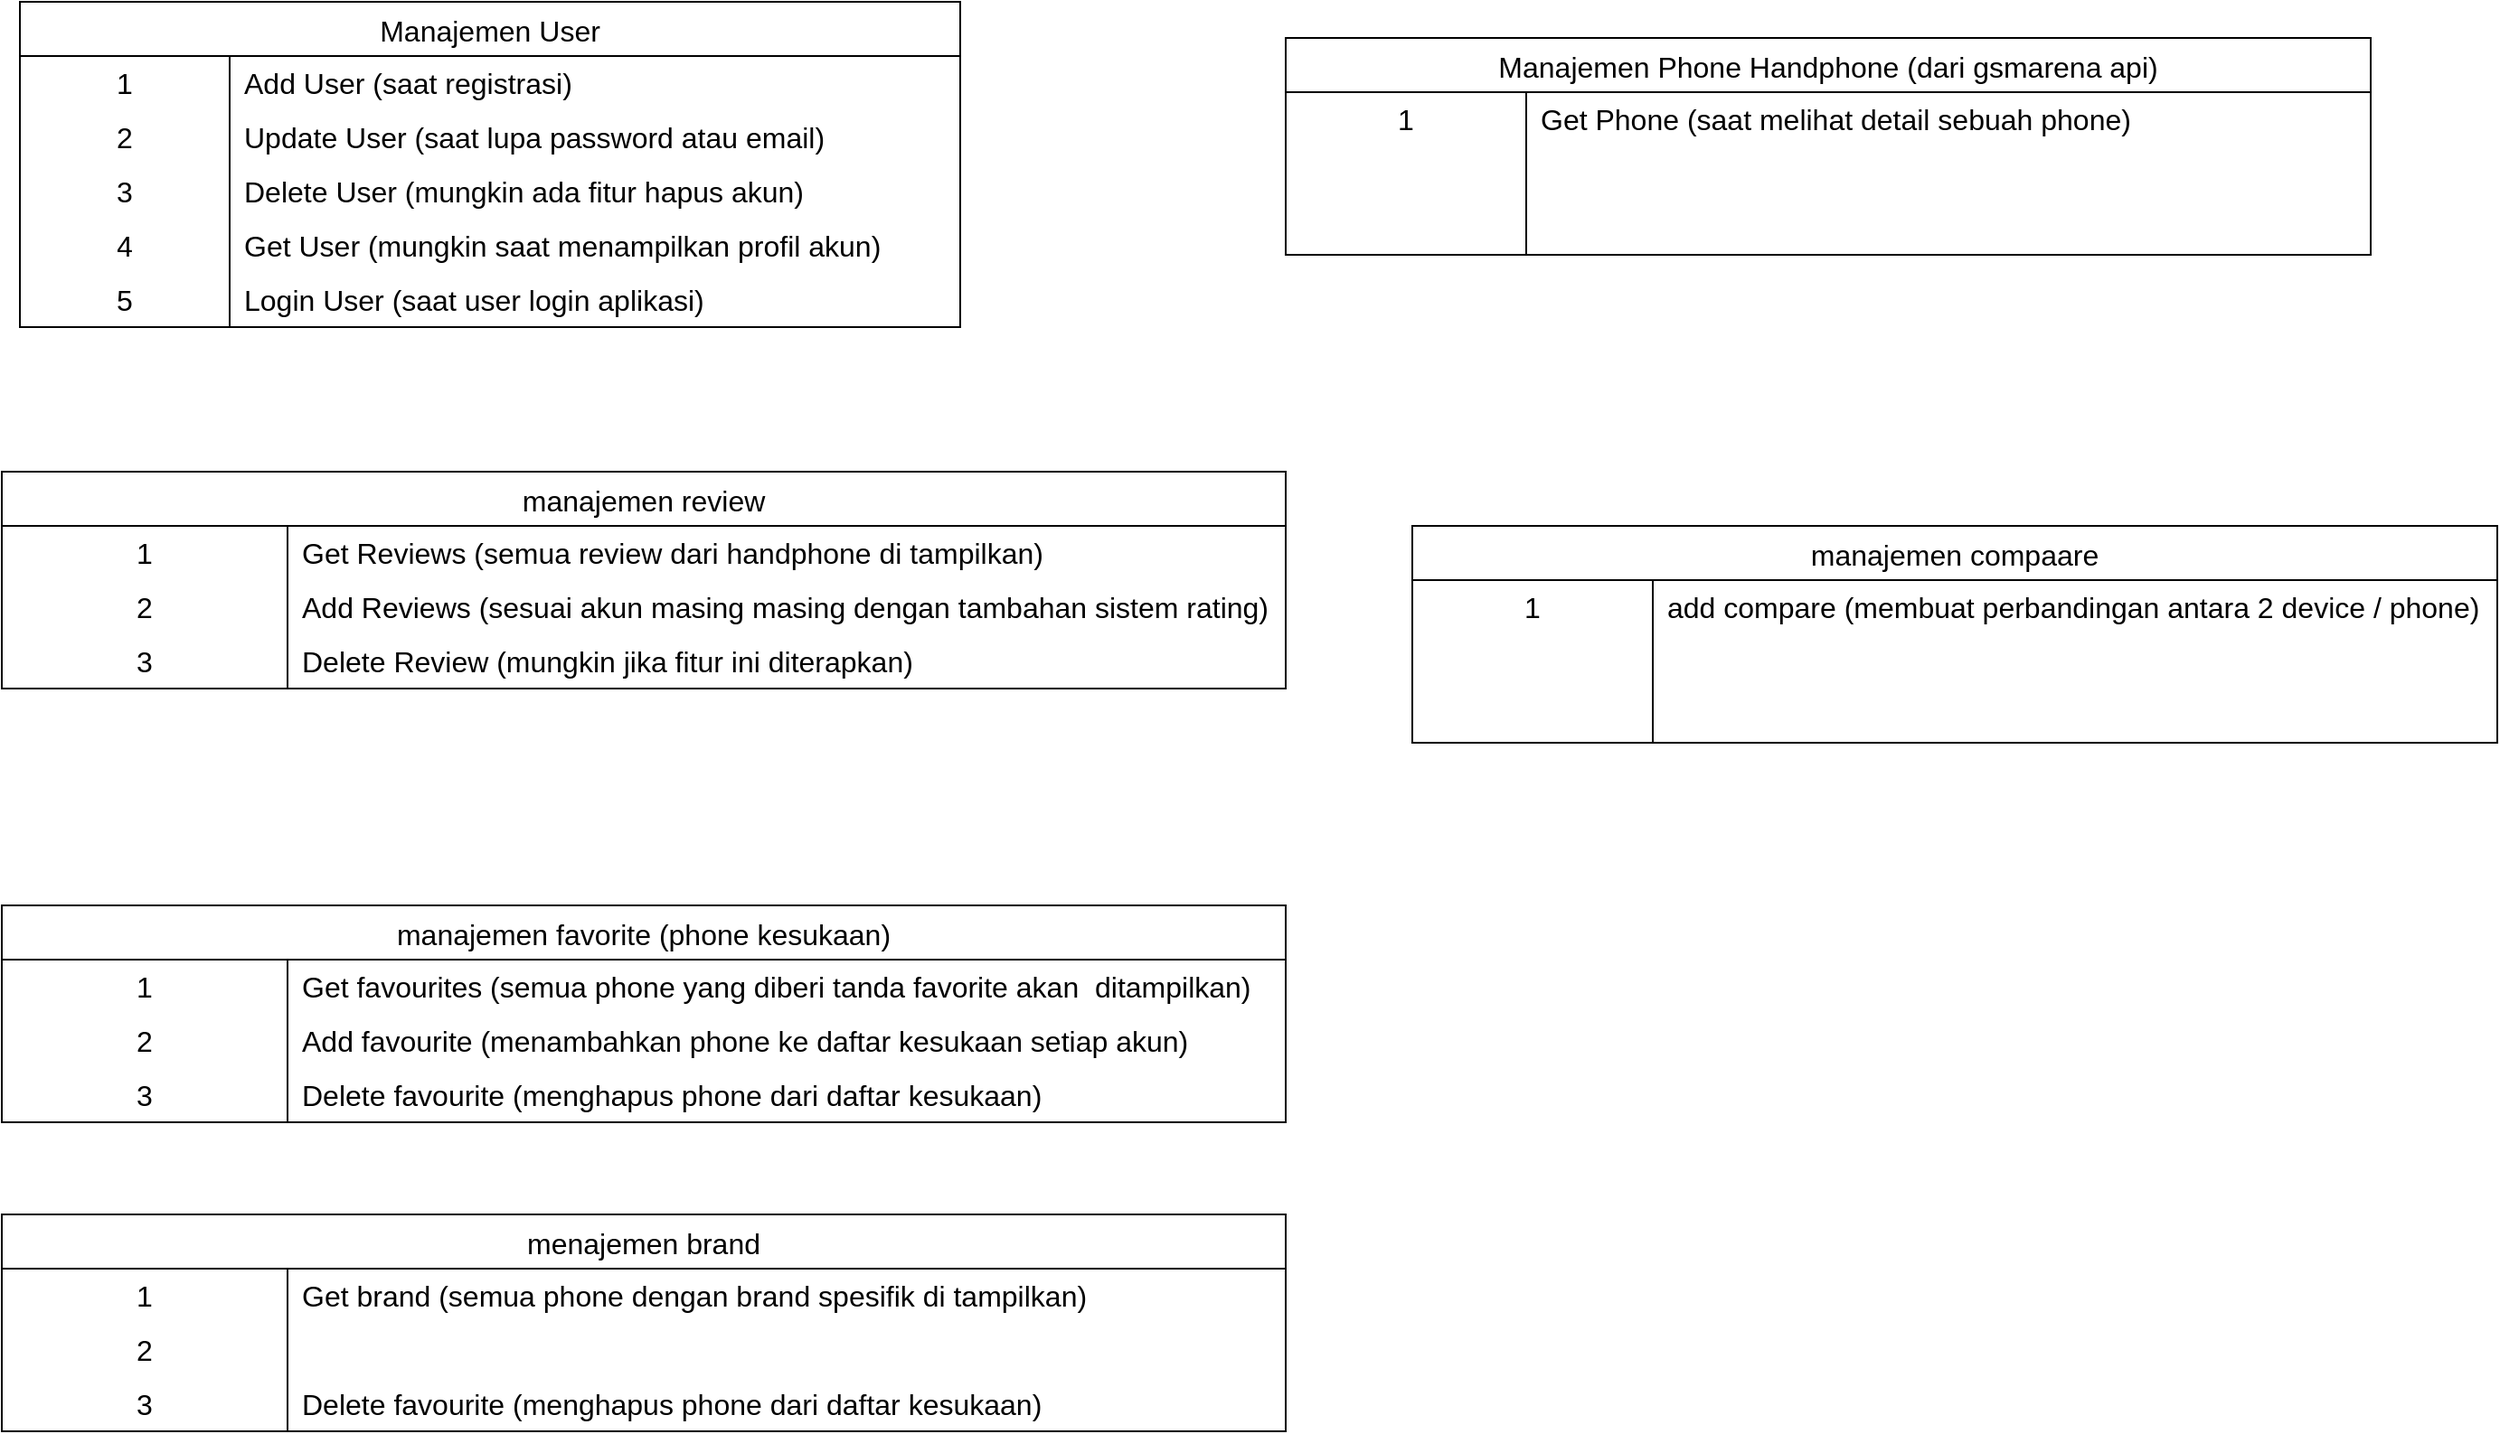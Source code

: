 <mxfile version="24.8.4">
  <diagram name="Page-1" id="eJZALL9ZeiEd9K36NZ1d">
    <mxGraphModel dx="1600" dy="836" grid="1" gridSize="10" guides="1" tooltips="1" connect="1" arrows="1" fold="1" page="1" pageScale="1" pageWidth="827" pageHeight="1169" math="0" shadow="0">
      <root>
        <mxCell id="0" />
        <mxCell id="1" parent="0" />
        <mxCell id="IxGyUj_gZAVpM8m9T-LK-1" value="Manajemen User" style="shape=table;startSize=30;container=1;collapsible=0;childLayout=tableLayout;fixedRows=1;rowLines=0;fontStyle=0;strokeColor=default;fontSize=16;" vertex="1" parent="1">
          <mxGeometry x="110" y="60" width="520" height="180" as="geometry" />
        </mxCell>
        <mxCell id="IxGyUj_gZAVpM8m9T-LK-2" value="" style="shape=tableRow;horizontal=0;startSize=0;swimlaneHead=0;swimlaneBody=0;top=0;left=0;bottom=0;right=0;collapsible=0;dropTarget=0;fillColor=none;points=[[0,0.5],[1,0.5]];portConstraint=eastwest;strokeColor=inherit;fontSize=16;" vertex="1" parent="IxGyUj_gZAVpM8m9T-LK-1">
          <mxGeometry y="30" width="520" height="30" as="geometry" />
        </mxCell>
        <mxCell id="IxGyUj_gZAVpM8m9T-LK-3" value="1" style="shape=partialRectangle;html=1;whiteSpace=wrap;connectable=0;fillColor=none;top=0;left=0;bottom=0;right=0;overflow=hidden;pointerEvents=1;strokeColor=inherit;fontSize=16;" vertex="1" parent="IxGyUj_gZAVpM8m9T-LK-2">
          <mxGeometry width="116" height="30" as="geometry">
            <mxRectangle width="116" height="30" as="alternateBounds" />
          </mxGeometry>
        </mxCell>
        <mxCell id="IxGyUj_gZAVpM8m9T-LK-4" value="Add User (saat registrasi)&lt;span style=&quot;white-space: pre;&quot;&gt;&#x9;&lt;/span&gt;&lt;span style=&quot;white-space: pre;&quot;&gt;&#x9;&lt;/span&gt;&lt;span style=&quot;white-space: pre;&quot;&gt;&#x9;&lt;/span&gt;" style="shape=partialRectangle;html=1;whiteSpace=wrap;connectable=0;fillColor=none;top=0;left=0;bottom=0;right=0;align=left;spacingLeft=6;overflow=hidden;strokeColor=inherit;fontSize=16;" vertex="1" parent="IxGyUj_gZAVpM8m9T-LK-2">
          <mxGeometry x="116" width="404" height="30" as="geometry">
            <mxRectangle width="404" height="30" as="alternateBounds" />
          </mxGeometry>
        </mxCell>
        <mxCell id="IxGyUj_gZAVpM8m9T-LK-5" value="" style="shape=tableRow;horizontal=0;startSize=0;swimlaneHead=0;swimlaneBody=0;top=0;left=0;bottom=0;right=0;collapsible=0;dropTarget=0;fillColor=none;points=[[0,0.5],[1,0.5]];portConstraint=eastwest;strokeColor=inherit;fontSize=16;" vertex="1" parent="IxGyUj_gZAVpM8m9T-LK-1">
          <mxGeometry y="60" width="520" height="30" as="geometry" />
        </mxCell>
        <mxCell id="IxGyUj_gZAVpM8m9T-LK-6" value="2" style="shape=partialRectangle;html=1;whiteSpace=wrap;connectable=0;fillColor=none;top=0;left=0;bottom=0;right=0;overflow=hidden;strokeColor=inherit;fontSize=16;" vertex="1" parent="IxGyUj_gZAVpM8m9T-LK-5">
          <mxGeometry width="116" height="30" as="geometry">
            <mxRectangle width="116" height="30" as="alternateBounds" />
          </mxGeometry>
        </mxCell>
        <mxCell id="IxGyUj_gZAVpM8m9T-LK-7" value="Update User (saat lupa password atau email)" style="shape=partialRectangle;html=1;whiteSpace=wrap;connectable=0;fillColor=none;top=0;left=0;bottom=0;right=0;align=left;spacingLeft=6;overflow=hidden;strokeColor=inherit;fontSize=16;" vertex="1" parent="IxGyUj_gZAVpM8m9T-LK-5">
          <mxGeometry x="116" width="404" height="30" as="geometry">
            <mxRectangle width="404" height="30" as="alternateBounds" />
          </mxGeometry>
        </mxCell>
        <mxCell id="IxGyUj_gZAVpM8m9T-LK-8" value="" style="shape=tableRow;horizontal=0;startSize=0;swimlaneHead=0;swimlaneBody=0;top=0;left=0;bottom=0;right=0;collapsible=0;dropTarget=0;fillColor=none;points=[[0,0.5],[1,0.5]];portConstraint=eastwest;strokeColor=inherit;fontSize=16;" vertex="1" parent="IxGyUj_gZAVpM8m9T-LK-1">
          <mxGeometry y="90" width="520" height="30" as="geometry" />
        </mxCell>
        <mxCell id="IxGyUj_gZAVpM8m9T-LK-9" value="3" style="shape=partialRectangle;html=1;whiteSpace=wrap;connectable=0;fillColor=none;top=0;left=0;bottom=0;right=0;overflow=hidden;strokeColor=inherit;fontSize=16;" vertex="1" parent="IxGyUj_gZAVpM8m9T-LK-8">
          <mxGeometry width="116" height="30" as="geometry">
            <mxRectangle width="116" height="30" as="alternateBounds" />
          </mxGeometry>
        </mxCell>
        <mxCell id="IxGyUj_gZAVpM8m9T-LK-10" value="Delete User (mungkin ada fitur hapus akun)" style="shape=partialRectangle;html=1;whiteSpace=wrap;connectable=0;fillColor=none;top=0;left=0;bottom=0;right=0;align=left;spacingLeft=6;overflow=hidden;strokeColor=inherit;fontSize=16;" vertex="1" parent="IxGyUj_gZAVpM8m9T-LK-8">
          <mxGeometry x="116" width="404" height="30" as="geometry">
            <mxRectangle width="404" height="30" as="alternateBounds" />
          </mxGeometry>
        </mxCell>
        <mxCell id="IxGyUj_gZAVpM8m9T-LK-14" style="shape=tableRow;horizontal=0;startSize=0;swimlaneHead=0;swimlaneBody=0;top=0;left=0;bottom=0;right=0;collapsible=0;dropTarget=0;fillColor=none;points=[[0,0.5],[1,0.5]];portConstraint=eastwest;strokeColor=inherit;fontSize=16;" vertex="1" parent="IxGyUj_gZAVpM8m9T-LK-1">
          <mxGeometry y="120" width="520" height="30" as="geometry" />
        </mxCell>
        <mxCell id="IxGyUj_gZAVpM8m9T-LK-15" value="4" style="shape=partialRectangle;html=1;whiteSpace=wrap;connectable=0;fillColor=none;top=0;left=0;bottom=0;right=0;overflow=hidden;strokeColor=inherit;fontSize=16;" vertex="1" parent="IxGyUj_gZAVpM8m9T-LK-14">
          <mxGeometry width="116" height="30" as="geometry">
            <mxRectangle width="116" height="30" as="alternateBounds" />
          </mxGeometry>
        </mxCell>
        <mxCell id="IxGyUj_gZAVpM8m9T-LK-16" value="Get User (mungkin saat menampilkan profil akun)" style="shape=partialRectangle;html=1;whiteSpace=wrap;connectable=0;fillColor=none;top=0;left=0;bottom=0;right=0;align=left;spacingLeft=6;overflow=hidden;strokeColor=inherit;fontSize=16;" vertex="1" parent="IxGyUj_gZAVpM8m9T-LK-14">
          <mxGeometry x="116" width="404" height="30" as="geometry">
            <mxRectangle width="404" height="30" as="alternateBounds" />
          </mxGeometry>
        </mxCell>
        <mxCell id="IxGyUj_gZAVpM8m9T-LK-11" style="shape=tableRow;horizontal=0;startSize=0;swimlaneHead=0;swimlaneBody=0;top=0;left=0;bottom=0;right=0;collapsible=0;dropTarget=0;fillColor=none;points=[[0,0.5],[1,0.5]];portConstraint=eastwest;strokeColor=inherit;fontSize=16;" vertex="1" parent="IxGyUj_gZAVpM8m9T-LK-1">
          <mxGeometry y="150" width="520" height="30" as="geometry" />
        </mxCell>
        <mxCell id="IxGyUj_gZAVpM8m9T-LK-12" value="5" style="shape=partialRectangle;html=1;whiteSpace=wrap;connectable=0;fillColor=none;top=0;left=0;bottom=0;right=0;overflow=hidden;strokeColor=inherit;fontSize=16;" vertex="1" parent="IxGyUj_gZAVpM8m9T-LK-11">
          <mxGeometry width="116" height="30" as="geometry">
            <mxRectangle width="116" height="30" as="alternateBounds" />
          </mxGeometry>
        </mxCell>
        <mxCell id="IxGyUj_gZAVpM8m9T-LK-13" value="Login User (saat user login aplikasi)" style="shape=partialRectangle;html=1;whiteSpace=wrap;connectable=0;fillColor=none;top=0;left=0;bottom=0;right=0;align=left;spacingLeft=6;overflow=hidden;strokeColor=inherit;fontSize=16;" vertex="1" parent="IxGyUj_gZAVpM8m9T-LK-11">
          <mxGeometry x="116" width="404" height="30" as="geometry">
            <mxRectangle width="404" height="30" as="alternateBounds" />
          </mxGeometry>
        </mxCell>
        <mxCell id="IxGyUj_gZAVpM8m9T-LK-17" value="Manajemen Phone Handphone (dari gsmarena api)" style="shape=table;startSize=30;container=1;collapsible=0;childLayout=tableLayout;fixedRows=1;rowLines=0;fontStyle=0;strokeColor=default;fontSize=16;" vertex="1" parent="1">
          <mxGeometry x="810" y="80" width="600" height="120" as="geometry" />
        </mxCell>
        <mxCell id="IxGyUj_gZAVpM8m9T-LK-18" value="" style="shape=tableRow;horizontal=0;startSize=0;swimlaneHead=0;swimlaneBody=0;top=0;left=0;bottom=0;right=0;collapsible=0;dropTarget=0;fillColor=none;points=[[0,0.5],[1,0.5]];portConstraint=eastwest;strokeColor=inherit;fontSize=16;" vertex="1" parent="IxGyUj_gZAVpM8m9T-LK-17">
          <mxGeometry y="30" width="600" height="30" as="geometry" />
        </mxCell>
        <mxCell id="IxGyUj_gZAVpM8m9T-LK-19" value="1" style="shape=partialRectangle;html=1;whiteSpace=wrap;connectable=0;fillColor=none;top=0;left=0;bottom=0;right=0;overflow=hidden;pointerEvents=1;strokeColor=inherit;fontSize=16;" vertex="1" parent="IxGyUj_gZAVpM8m9T-LK-18">
          <mxGeometry width="133" height="30" as="geometry">
            <mxRectangle width="133" height="30" as="alternateBounds" />
          </mxGeometry>
        </mxCell>
        <mxCell id="IxGyUj_gZAVpM8m9T-LK-20" value="Get Phone (saat melihat detail sebuah phone)" style="shape=partialRectangle;html=1;whiteSpace=wrap;connectable=0;fillColor=none;top=0;left=0;bottom=0;right=0;align=left;spacingLeft=6;overflow=hidden;strokeColor=inherit;fontSize=16;" vertex="1" parent="IxGyUj_gZAVpM8m9T-LK-18">
          <mxGeometry x="133" width="467" height="30" as="geometry">
            <mxRectangle width="467" height="30" as="alternateBounds" />
          </mxGeometry>
        </mxCell>
        <mxCell id="IxGyUj_gZAVpM8m9T-LK-21" value="" style="shape=tableRow;horizontal=0;startSize=0;swimlaneHead=0;swimlaneBody=0;top=0;left=0;bottom=0;right=0;collapsible=0;dropTarget=0;fillColor=none;points=[[0,0.5],[1,0.5]];portConstraint=eastwest;strokeColor=inherit;fontSize=16;" vertex="1" parent="IxGyUj_gZAVpM8m9T-LK-17">
          <mxGeometry y="60" width="600" height="30" as="geometry" />
        </mxCell>
        <mxCell id="IxGyUj_gZAVpM8m9T-LK-22" value="" style="shape=partialRectangle;html=1;whiteSpace=wrap;connectable=0;fillColor=none;top=0;left=0;bottom=0;right=0;overflow=hidden;strokeColor=inherit;fontSize=16;" vertex="1" parent="IxGyUj_gZAVpM8m9T-LK-21">
          <mxGeometry width="133" height="30" as="geometry">
            <mxRectangle width="133" height="30" as="alternateBounds" />
          </mxGeometry>
        </mxCell>
        <mxCell id="IxGyUj_gZAVpM8m9T-LK-23" value="" style="shape=partialRectangle;html=1;whiteSpace=wrap;connectable=0;fillColor=none;top=0;left=0;bottom=0;right=0;align=left;spacingLeft=6;overflow=hidden;strokeColor=inherit;fontSize=16;" vertex="1" parent="IxGyUj_gZAVpM8m9T-LK-21">
          <mxGeometry x="133" width="467" height="30" as="geometry">
            <mxRectangle width="467" height="30" as="alternateBounds" />
          </mxGeometry>
        </mxCell>
        <mxCell id="IxGyUj_gZAVpM8m9T-LK-24" value="" style="shape=tableRow;horizontal=0;startSize=0;swimlaneHead=0;swimlaneBody=0;top=0;left=0;bottom=0;right=0;collapsible=0;dropTarget=0;fillColor=none;points=[[0,0.5],[1,0.5]];portConstraint=eastwest;strokeColor=inherit;fontSize=16;" vertex="1" parent="IxGyUj_gZAVpM8m9T-LK-17">
          <mxGeometry y="90" width="600" height="30" as="geometry" />
        </mxCell>
        <mxCell id="IxGyUj_gZAVpM8m9T-LK-25" value="" style="shape=partialRectangle;html=1;whiteSpace=wrap;connectable=0;fillColor=none;top=0;left=0;bottom=0;right=0;overflow=hidden;strokeColor=inherit;fontSize=16;" vertex="1" parent="IxGyUj_gZAVpM8m9T-LK-24">
          <mxGeometry width="133" height="30" as="geometry">
            <mxRectangle width="133" height="30" as="alternateBounds" />
          </mxGeometry>
        </mxCell>
        <mxCell id="IxGyUj_gZAVpM8m9T-LK-26" value="" style="shape=partialRectangle;html=1;whiteSpace=wrap;connectable=0;fillColor=none;top=0;left=0;bottom=0;right=0;align=left;spacingLeft=6;overflow=hidden;strokeColor=inherit;fontSize=16;" vertex="1" parent="IxGyUj_gZAVpM8m9T-LK-24">
          <mxGeometry x="133" width="467" height="30" as="geometry">
            <mxRectangle width="467" height="30" as="alternateBounds" />
          </mxGeometry>
        </mxCell>
        <mxCell id="IxGyUj_gZAVpM8m9T-LK-27" value="manajemen review" style="shape=table;startSize=30;container=1;collapsible=0;childLayout=tableLayout;fixedRows=1;rowLines=0;fontStyle=0;strokeColor=default;fontSize=16;" vertex="1" parent="1">
          <mxGeometry x="100" y="320" width="710" height="120" as="geometry" />
        </mxCell>
        <mxCell id="IxGyUj_gZAVpM8m9T-LK-28" value="" style="shape=tableRow;horizontal=0;startSize=0;swimlaneHead=0;swimlaneBody=0;top=0;left=0;bottom=0;right=0;collapsible=0;dropTarget=0;fillColor=none;points=[[0,0.5],[1,0.5]];portConstraint=eastwest;strokeColor=inherit;fontSize=16;" vertex="1" parent="IxGyUj_gZAVpM8m9T-LK-27">
          <mxGeometry y="30" width="710" height="30" as="geometry" />
        </mxCell>
        <mxCell id="IxGyUj_gZAVpM8m9T-LK-29" value="1" style="shape=partialRectangle;html=1;whiteSpace=wrap;connectable=0;fillColor=none;top=0;left=0;bottom=0;right=0;overflow=hidden;pointerEvents=1;strokeColor=inherit;fontSize=16;" vertex="1" parent="IxGyUj_gZAVpM8m9T-LK-28">
          <mxGeometry width="158" height="30" as="geometry">
            <mxRectangle width="158" height="30" as="alternateBounds" />
          </mxGeometry>
        </mxCell>
        <mxCell id="IxGyUj_gZAVpM8m9T-LK-30" value="Get Reviews (semua review dari handphone di tampilkan)" style="shape=partialRectangle;html=1;whiteSpace=wrap;connectable=0;fillColor=none;top=0;left=0;bottom=0;right=0;align=left;spacingLeft=6;overflow=hidden;strokeColor=inherit;fontSize=16;" vertex="1" parent="IxGyUj_gZAVpM8m9T-LK-28">
          <mxGeometry x="158" width="552" height="30" as="geometry">
            <mxRectangle width="552" height="30" as="alternateBounds" />
          </mxGeometry>
        </mxCell>
        <mxCell id="IxGyUj_gZAVpM8m9T-LK-31" value="" style="shape=tableRow;horizontal=0;startSize=0;swimlaneHead=0;swimlaneBody=0;top=0;left=0;bottom=0;right=0;collapsible=0;dropTarget=0;fillColor=none;points=[[0,0.5],[1,0.5]];portConstraint=eastwest;strokeColor=inherit;fontSize=16;" vertex="1" parent="IxGyUj_gZAVpM8m9T-LK-27">
          <mxGeometry y="60" width="710" height="30" as="geometry" />
        </mxCell>
        <mxCell id="IxGyUj_gZAVpM8m9T-LK-32" value="2" style="shape=partialRectangle;html=1;whiteSpace=wrap;connectable=0;fillColor=none;top=0;left=0;bottom=0;right=0;overflow=hidden;strokeColor=inherit;fontSize=16;" vertex="1" parent="IxGyUj_gZAVpM8m9T-LK-31">
          <mxGeometry width="158" height="30" as="geometry">
            <mxRectangle width="158" height="30" as="alternateBounds" />
          </mxGeometry>
        </mxCell>
        <mxCell id="IxGyUj_gZAVpM8m9T-LK-33" value="Add Reviews (sesuai akun masing masing dengan tambahan sistem rating)" style="shape=partialRectangle;html=1;whiteSpace=wrap;connectable=0;fillColor=none;top=0;left=0;bottom=0;right=0;align=left;spacingLeft=6;overflow=hidden;strokeColor=inherit;fontSize=16;" vertex="1" parent="IxGyUj_gZAVpM8m9T-LK-31">
          <mxGeometry x="158" width="552" height="30" as="geometry">
            <mxRectangle width="552" height="30" as="alternateBounds" />
          </mxGeometry>
        </mxCell>
        <mxCell id="IxGyUj_gZAVpM8m9T-LK-34" value="" style="shape=tableRow;horizontal=0;startSize=0;swimlaneHead=0;swimlaneBody=0;top=0;left=0;bottom=0;right=0;collapsible=0;dropTarget=0;fillColor=none;points=[[0,0.5],[1,0.5]];portConstraint=eastwest;strokeColor=inherit;fontSize=16;" vertex="1" parent="IxGyUj_gZAVpM8m9T-LK-27">
          <mxGeometry y="90" width="710" height="30" as="geometry" />
        </mxCell>
        <mxCell id="IxGyUj_gZAVpM8m9T-LK-35" value="3" style="shape=partialRectangle;html=1;whiteSpace=wrap;connectable=0;fillColor=none;top=0;left=0;bottom=0;right=0;overflow=hidden;strokeColor=inherit;fontSize=16;" vertex="1" parent="IxGyUj_gZAVpM8m9T-LK-34">
          <mxGeometry width="158" height="30" as="geometry">
            <mxRectangle width="158" height="30" as="alternateBounds" />
          </mxGeometry>
        </mxCell>
        <mxCell id="IxGyUj_gZAVpM8m9T-LK-36" value="Delete Review (mungkin jika fitur ini diterapkan)" style="shape=partialRectangle;html=1;whiteSpace=wrap;connectable=0;fillColor=none;top=0;left=0;bottom=0;right=0;align=left;spacingLeft=6;overflow=hidden;strokeColor=inherit;fontSize=16;" vertex="1" parent="IxGyUj_gZAVpM8m9T-LK-34">
          <mxGeometry x="158" width="552" height="30" as="geometry">
            <mxRectangle width="552" height="30" as="alternateBounds" />
          </mxGeometry>
        </mxCell>
        <mxCell id="IxGyUj_gZAVpM8m9T-LK-37" value="manajemen favorite (phone kesukaan)" style="shape=table;startSize=30;container=1;collapsible=0;childLayout=tableLayout;fixedRows=1;rowLines=0;fontStyle=0;strokeColor=default;fontSize=16;" vertex="1" parent="1">
          <mxGeometry x="100" y="560" width="710" height="120" as="geometry" />
        </mxCell>
        <mxCell id="IxGyUj_gZAVpM8m9T-LK-38" value="" style="shape=tableRow;horizontal=0;startSize=0;swimlaneHead=0;swimlaneBody=0;top=0;left=0;bottom=0;right=0;collapsible=0;dropTarget=0;fillColor=none;points=[[0,0.5],[1,0.5]];portConstraint=eastwest;strokeColor=inherit;fontSize=16;" vertex="1" parent="IxGyUj_gZAVpM8m9T-LK-37">
          <mxGeometry y="30" width="710" height="30" as="geometry" />
        </mxCell>
        <mxCell id="IxGyUj_gZAVpM8m9T-LK-39" value="1" style="shape=partialRectangle;html=1;whiteSpace=wrap;connectable=0;fillColor=none;top=0;left=0;bottom=0;right=0;overflow=hidden;pointerEvents=1;strokeColor=inherit;fontSize=16;" vertex="1" parent="IxGyUj_gZAVpM8m9T-LK-38">
          <mxGeometry width="158" height="30" as="geometry">
            <mxRectangle width="158" height="30" as="alternateBounds" />
          </mxGeometry>
        </mxCell>
        <mxCell id="IxGyUj_gZAVpM8m9T-LK-40" value="Get favourites (semua phone yang diberi tanda favorite akan&amp;nbsp; ditampilkan)" style="shape=partialRectangle;html=1;whiteSpace=wrap;connectable=0;fillColor=none;top=0;left=0;bottom=0;right=0;align=left;spacingLeft=6;overflow=hidden;strokeColor=inherit;fontSize=16;" vertex="1" parent="IxGyUj_gZAVpM8m9T-LK-38">
          <mxGeometry x="158" width="552" height="30" as="geometry">
            <mxRectangle width="552" height="30" as="alternateBounds" />
          </mxGeometry>
        </mxCell>
        <mxCell id="IxGyUj_gZAVpM8m9T-LK-41" value="" style="shape=tableRow;horizontal=0;startSize=0;swimlaneHead=0;swimlaneBody=0;top=0;left=0;bottom=0;right=0;collapsible=0;dropTarget=0;fillColor=none;points=[[0,0.5],[1,0.5]];portConstraint=eastwest;strokeColor=inherit;fontSize=16;" vertex="1" parent="IxGyUj_gZAVpM8m9T-LK-37">
          <mxGeometry y="60" width="710" height="30" as="geometry" />
        </mxCell>
        <mxCell id="IxGyUj_gZAVpM8m9T-LK-42" value="2" style="shape=partialRectangle;html=1;whiteSpace=wrap;connectable=0;fillColor=none;top=0;left=0;bottom=0;right=0;overflow=hidden;strokeColor=inherit;fontSize=16;" vertex="1" parent="IxGyUj_gZAVpM8m9T-LK-41">
          <mxGeometry width="158" height="30" as="geometry">
            <mxRectangle width="158" height="30" as="alternateBounds" />
          </mxGeometry>
        </mxCell>
        <mxCell id="IxGyUj_gZAVpM8m9T-LK-43" value="Add favourite (menambahkan phone ke daftar kesukaan setiap akun)" style="shape=partialRectangle;html=1;whiteSpace=wrap;connectable=0;fillColor=none;top=0;left=0;bottom=0;right=0;align=left;spacingLeft=6;overflow=hidden;strokeColor=inherit;fontSize=16;" vertex="1" parent="IxGyUj_gZAVpM8m9T-LK-41">
          <mxGeometry x="158" width="552" height="30" as="geometry">
            <mxRectangle width="552" height="30" as="alternateBounds" />
          </mxGeometry>
        </mxCell>
        <mxCell id="IxGyUj_gZAVpM8m9T-LK-44" value="" style="shape=tableRow;horizontal=0;startSize=0;swimlaneHead=0;swimlaneBody=0;top=0;left=0;bottom=0;right=0;collapsible=0;dropTarget=0;fillColor=none;points=[[0,0.5],[1,0.5]];portConstraint=eastwest;strokeColor=inherit;fontSize=16;" vertex="1" parent="IxGyUj_gZAVpM8m9T-LK-37">
          <mxGeometry y="90" width="710" height="30" as="geometry" />
        </mxCell>
        <mxCell id="IxGyUj_gZAVpM8m9T-LK-45" value="3" style="shape=partialRectangle;html=1;whiteSpace=wrap;connectable=0;fillColor=none;top=0;left=0;bottom=0;right=0;overflow=hidden;strokeColor=inherit;fontSize=16;" vertex="1" parent="IxGyUj_gZAVpM8m9T-LK-44">
          <mxGeometry width="158" height="30" as="geometry">
            <mxRectangle width="158" height="30" as="alternateBounds" />
          </mxGeometry>
        </mxCell>
        <mxCell id="IxGyUj_gZAVpM8m9T-LK-46" value="Delete favourite (menghapus phone dari daftar kesukaan)" style="shape=partialRectangle;html=1;whiteSpace=wrap;connectable=0;fillColor=none;top=0;left=0;bottom=0;right=0;align=left;spacingLeft=6;overflow=hidden;strokeColor=inherit;fontSize=16;" vertex="1" parent="IxGyUj_gZAVpM8m9T-LK-44">
          <mxGeometry x="158" width="552" height="30" as="geometry">
            <mxRectangle width="552" height="30" as="alternateBounds" />
          </mxGeometry>
        </mxCell>
        <mxCell id="IxGyUj_gZAVpM8m9T-LK-47" value="menajemen brand" style="shape=table;startSize=30;container=1;collapsible=0;childLayout=tableLayout;fixedRows=1;rowLines=0;fontStyle=0;strokeColor=default;fontSize=16;" vertex="1" parent="1">
          <mxGeometry x="100" y="731" width="710" height="120" as="geometry" />
        </mxCell>
        <mxCell id="IxGyUj_gZAVpM8m9T-LK-48" value="" style="shape=tableRow;horizontal=0;startSize=0;swimlaneHead=0;swimlaneBody=0;top=0;left=0;bottom=0;right=0;collapsible=0;dropTarget=0;fillColor=none;points=[[0,0.5],[1,0.5]];portConstraint=eastwest;strokeColor=inherit;fontSize=16;" vertex="1" parent="IxGyUj_gZAVpM8m9T-LK-47">
          <mxGeometry y="30" width="710" height="30" as="geometry" />
        </mxCell>
        <mxCell id="IxGyUj_gZAVpM8m9T-LK-49" value="1" style="shape=partialRectangle;html=1;whiteSpace=wrap;connectable=0;fillColor=none;top=0;left=0;bottom=0;right=0;overflow=hidden;pointerEvents=1;strokeColor=inherit;fontSize=16;" vertex="1" parent="IxGyUj_gZAVpM8m9T-LK-48">
          <mxGeometry width="158" height="30" as="geometry">
            <mxRectangle width="158" height="30" as="alternateBounds" />
          </mxGeometry>
        </mxCell>
        <mxCell id="IxGyUj_gZAVpM8m9T-LK-50" value="Get brand (semua phone dengan brand spesifik di tampilkan)" style="shape=partialRectangle;html=1;whiteSpace=wrap;connectable=0;fillColor=none;top=0;left=0;bottom=0;right=0;align=left;spacingLeft=6;overflow=hidden;strokeColor=inherit;fontSize=16;" vertex="1" parent="IxGyUj_gZAVpM8m9T-LK-48">
          <mxGeometry x="158" width="552" height="30" as="geometry">
            <mxRectangle width="552" height="30" as="alternateBounds" />
          </mxGeometry>
        </mxCell>
        <mxCell id="IxGyUj_gZAVpM8m9T-LK-51" value="" style="shape=tableRow;horizontal=0;startSize=0;swimlaneHead=0;swimlaneBody=0;top=0;left=0;bottom=0;right=0;collapsible=0;dropTarget=0;fillColor=none;points=[[0,0.5],[1,0.5]];portConstraint=eastwest;strokeColor=inherit;fontSize=16;" vertex="1" parent="IxGyUj_gZAVpM8m9T-LK-47">
          <mxGeometry y="60" width="710" height="30" as="geometry" />
        </mxCell>
        <mxCell id="IxGyUj_gZAVpM8m9T-LK-52" value="2" style="shape=partialRectangle;html=1;whiteSpace=wrap;connectable=0;fillColor=none;top=0;left=0;bottom=0;right=0;overflow=hidden;strokeColor=inherit;fontSize=16;" vertex="1" parent="IxGyUj_gZAVpM8m9T-LK-51">
          <mxGeometry width="158" height="30" as="geometry">
            <mxRectangle width="158" height="30" as="alternateBounds" />
          </mxGeometry>
        </mxCell>
        <mxCell id="IxGyUj_gZAVpM8m9T-LK-53" value="" style="shape=partialRectangle;html=1;whiteSpace=wrap;connectable=0;fillColor=none;top=0;left=0;bottom=0;right=0;align=left;spacingLeft=6;overflow=hidden;strokeColor=inherit;fontSize=16;" vertex="1" parent="IxGyUj_gZAVpM8m9T-LK-51">
          <mxGeometry x="158" width="552" height="30" as="geometry">
            <mxRectangle width="552" height="30" as="alternateBounds" />
          </mxGeometry>
        </mxCell>
        <mxCell id="IxGyUj_gZAVpM8m9T-LK-54" value="" style="shape=tableRow;horizontal=0;startSize=0;swimlaneHead=0;swimlaneBody=0;top=0;left=0;bottom=0;right=0;collapsible=0;dropTarget=0;fillColor=none;points=[[0,0.5],[1,0.5]];portConstraint=eastwest;strokeColor=inherit;fontSize=16;" vertex="1" parent="IxGyUj_gZAVpM8m9T-LK-47">
          <mxGeometry y="90" width="710" height="30" as="geometry" />
        </mxCell>
        <mxCell id="IxGyUj_gZAVpM8m9T-LK-55" value="3" style="shape=partialRectangle;html=1;whiteSpace=wrap;connectable=0;fillColor=none;top=0;left=0;bottom=0;right=0;overflow=hidden;strokeColor=inherit;fontSize=16;" vertex="1" parent="IxGyUj_gZAVpM8m9T-LK-54">
          <mxGeometry width="158" height="30" as="geometry">
            <mxRectangle width="158" height="30" as="alternateBounds" />
          </mxGeometry>
        </mxCell>
        <mxCell id="IxGyUj_gZAVpM8m9T-LK-56" value="Delete favourite (menghapus phone dari daftar kesukaan)" style="shape=partialRectangle;html=1;whiteSpace=wrap;connectable=0;fillColor=none;top=0;left=0;bottom=0;right=0;align=left;spacingLeft=6;overflow=hidden;strokeColor=inherit;fontSize=16;" vertex="1" parent="IxGyUj_gZAVpM8m9T-LK-54">
          <mxGeometry x="158" width="552" height="30" as="geometry">
            <mxRectangle width="552" height="30" as="alternateBounds" />
          </mxGeometry>
        </mxCell>
        <mxCell id="IxGyUj_gZAVpM8m9T-LK-60" value="manajemen compaare" style="shape=table;startSize=30;container=1;collapsible=0;childLayout=tableLayout;fixedRows=1;rowLines=0;fontStyle=0;strokeColor=default;fontSize=16;" vertex="1" parent="1">
          <mxGeometry x="880" y="350" width="600" height="120" as="geometry" />
        </mxCell>
        <mxCell id="IxGyUj_gZAVpM8m9T-LK-61" value="" style="shape=tableRow;horizontal=0;startSize=0;swimlaneHead=0;swimlaneBody=0;top=0;left=0;bottom=0;right=0;collapsible=0;dropTarget=0;fillColor=none;points=[[0,0.5],[1,0.5]];portConstraint=eastwest;strokeColor=inherit;fontSize=16;" vertex="1" parent="IxGyUj_gZAVpM8m9T-LK-60">
          <mxGeometry y="30" width="600" height="30" as="geometry" />
        </mxCell>
        <mxCell id="IxGyUj_gZAVpM8m9T-LK-62" value="1" style="shape=partialRectangle;html=1;whiteSpace=wrap;connectable=0;fillColor=none;top=0;left=0;bottom=0;right=0;overflow=hidden;pointerEvents=1;strokeColor=inherit;fontSize=16;" vertex="1" parent="IxGyUj_gZAVpM8m9T-LK-61">
          <mxGeometry width="133" height="30" as="geometry">
            <mxRectangle width="133" height="30" as="alternateBounds" />
          </mxGeometry>
        </mxCell>
        <mxCell id="IxGyUj_gZAVpM8m9T-LK-63" value="add compare (membuat perbandingan antara 2 device / phone)" style="shape=partialRectangle;html=1;whiteSpace=wrap;connectable=0;fillColor=none;top=0;left=0;bottom=0;right=0;align=left;spacingLeft=6;overflow=hidden;strokeColor=inherit;fontSize=16;" vertex="1" parent="IxGyUj_gZAVpM8m9T-LK-61">
          <mxGeometry x="133" width="467" height="30" as="geometry">
            <mxRectangle width="467" height="30" as="alternateBounds" />
          </mxGeometry>
        </mxCell>
        <mxCell id="IxGyUj_gZAVpM8m9T-LK-64" value="" style="shape=tableRow;horizontal=0;startSize=0;swimlaneHead=0;swimlaneBody=0;top=0;left=0;bottom=0;right=0;collapsible=0;dropTarget=0;fillColor=none;points=[[0,0.5],[1,0.5]];portConstraint=eastwest;strokeColor=inherit;fontSize=16;" vertex="1" parent="IxGyUj_gZAVpM8m9T-LK-60">
          <mxGeometry y="60" width="600" height="30" as="geometry" />
        </mxCell>
        <mxCell id="IxGyUj_gZAVpM8m9T-LK-65" value="" style="shape=partialRectangle;html=1;whiteSpace=wrap;connectable=0;fillColor=none;top=0;left=0;bottom=0;right=0;overflow=hidden;strokeColor=inherit;fontSize=16;" vertex="1" parent="IxGyUj_gZAVpM8m9T-LK-64">
          <mxGeometry width="133" height="30" as="geometry">
            <mxRectangle width="133" height="30" as="alternateBounds" />
          </mxGeometry>
        </mxCell>
        <mxCell id="IxGyUj_gZAVpM8m9T-LK-66" value="" style="shape=partialRectangle;html=1;whiteSpace=wrap;connectable=0;fillColor=none;top=0;left=0;bottom=0;right=0;align=left;spacingLeft=6;overflow=hidden;strokeColor=inherit;fontSize=16;" vertex="1" parent="IxGyUj_gZAVpM8m9T-LK-64">
          <mxGeometry x="133" width="467" height="30" as="geometry">
            <mxRectangle width="467" height="30" as="alternateBounds" />
          </mxGeometry>
        </mxCell>
        <mxCell id="IxGyUj_gZAVpM8m9T-LK-67" value="" style="shape=tableRow;horizontal=0;startSize=0;swimlaneHead=0;swimlaneBody=0;top=0;left=0;bottom=0;right=0;collapsible=0;dropTarget=0;fillColor=none;points=[[0,0.5],[1,0.5]];portConstraint=eastwest;strokeColor=inherit;fontSize=16;" vertex="1" parent="IxGyUj_gZAVpM8m9T-LK-60">
          <mxGeometry y="90" width="600" height="30" as="geometry" />
        </mxCell>
        <mxCell id="IxGyUj_gZAVpM8m9T-LK-68" value="" style="shape=partialRectangle;html=1;whiteSpace=wrap;connectable=0;fillColor=none;top=0;left=0;bottom=0;right=0;overflow=hidden;strokeColor=inherit;fontSize=16;" vertex="1" parent="IxGyUj_gZAVpM8m9T-LK-67">
          <mxGeometry width="133" height="30" as="geometry">
            <mxRectangle width="133" height="30" as="alternateBounds" />
          </mxGeometry>
        </mxCell>
        <mxCell id="IxGyUj_gZAVpM8m9T-LK-69" value="" style="shape=partialRectangle;html=1;whiteSpace=wrap;connectable=0;fillColor=none;top=0;left=0;bottom=0;right=0;align=left;spacingLeft=6;overflow=hidden;strokeColor=inherit;fontSize=16;" vertex="1" parent="IxGyUj_gZAVpM8m9T-LK-67">
          <mxGeometry x="133" width="467" height="30" as="geometry">
            <mxRectangle width="467" height="30" as="alternateBounds" />
          </mxGeometry>
        </mxCell>
      </root>
    </mxGraphModel>
  </diagram>
</mxfile>
